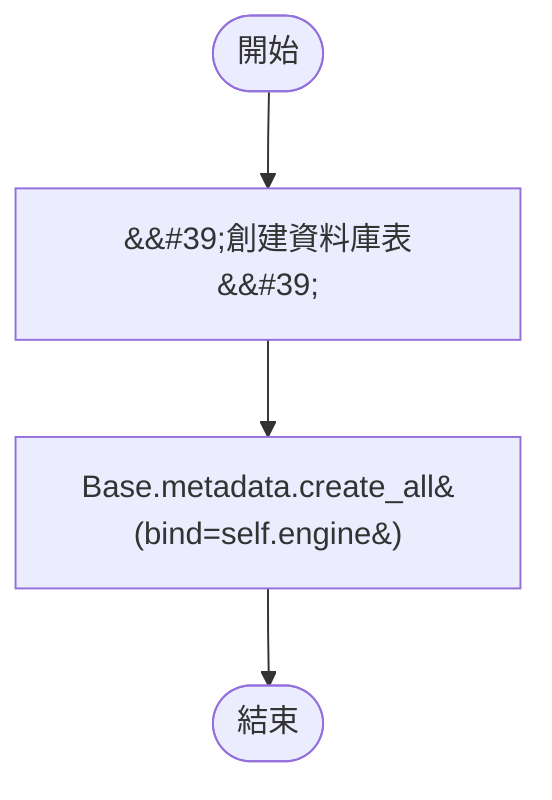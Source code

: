 flowchart TB
    n1([開始])
    n2([結束])
    n3[&amp;&#35;39;創建資料庫表&amp;&#35;39;]
    n4[Base.metadata.create_all&#40;bind=self.engine&#41;]
    n1 --> n3
    n3 --> n4
    n4 --> n2